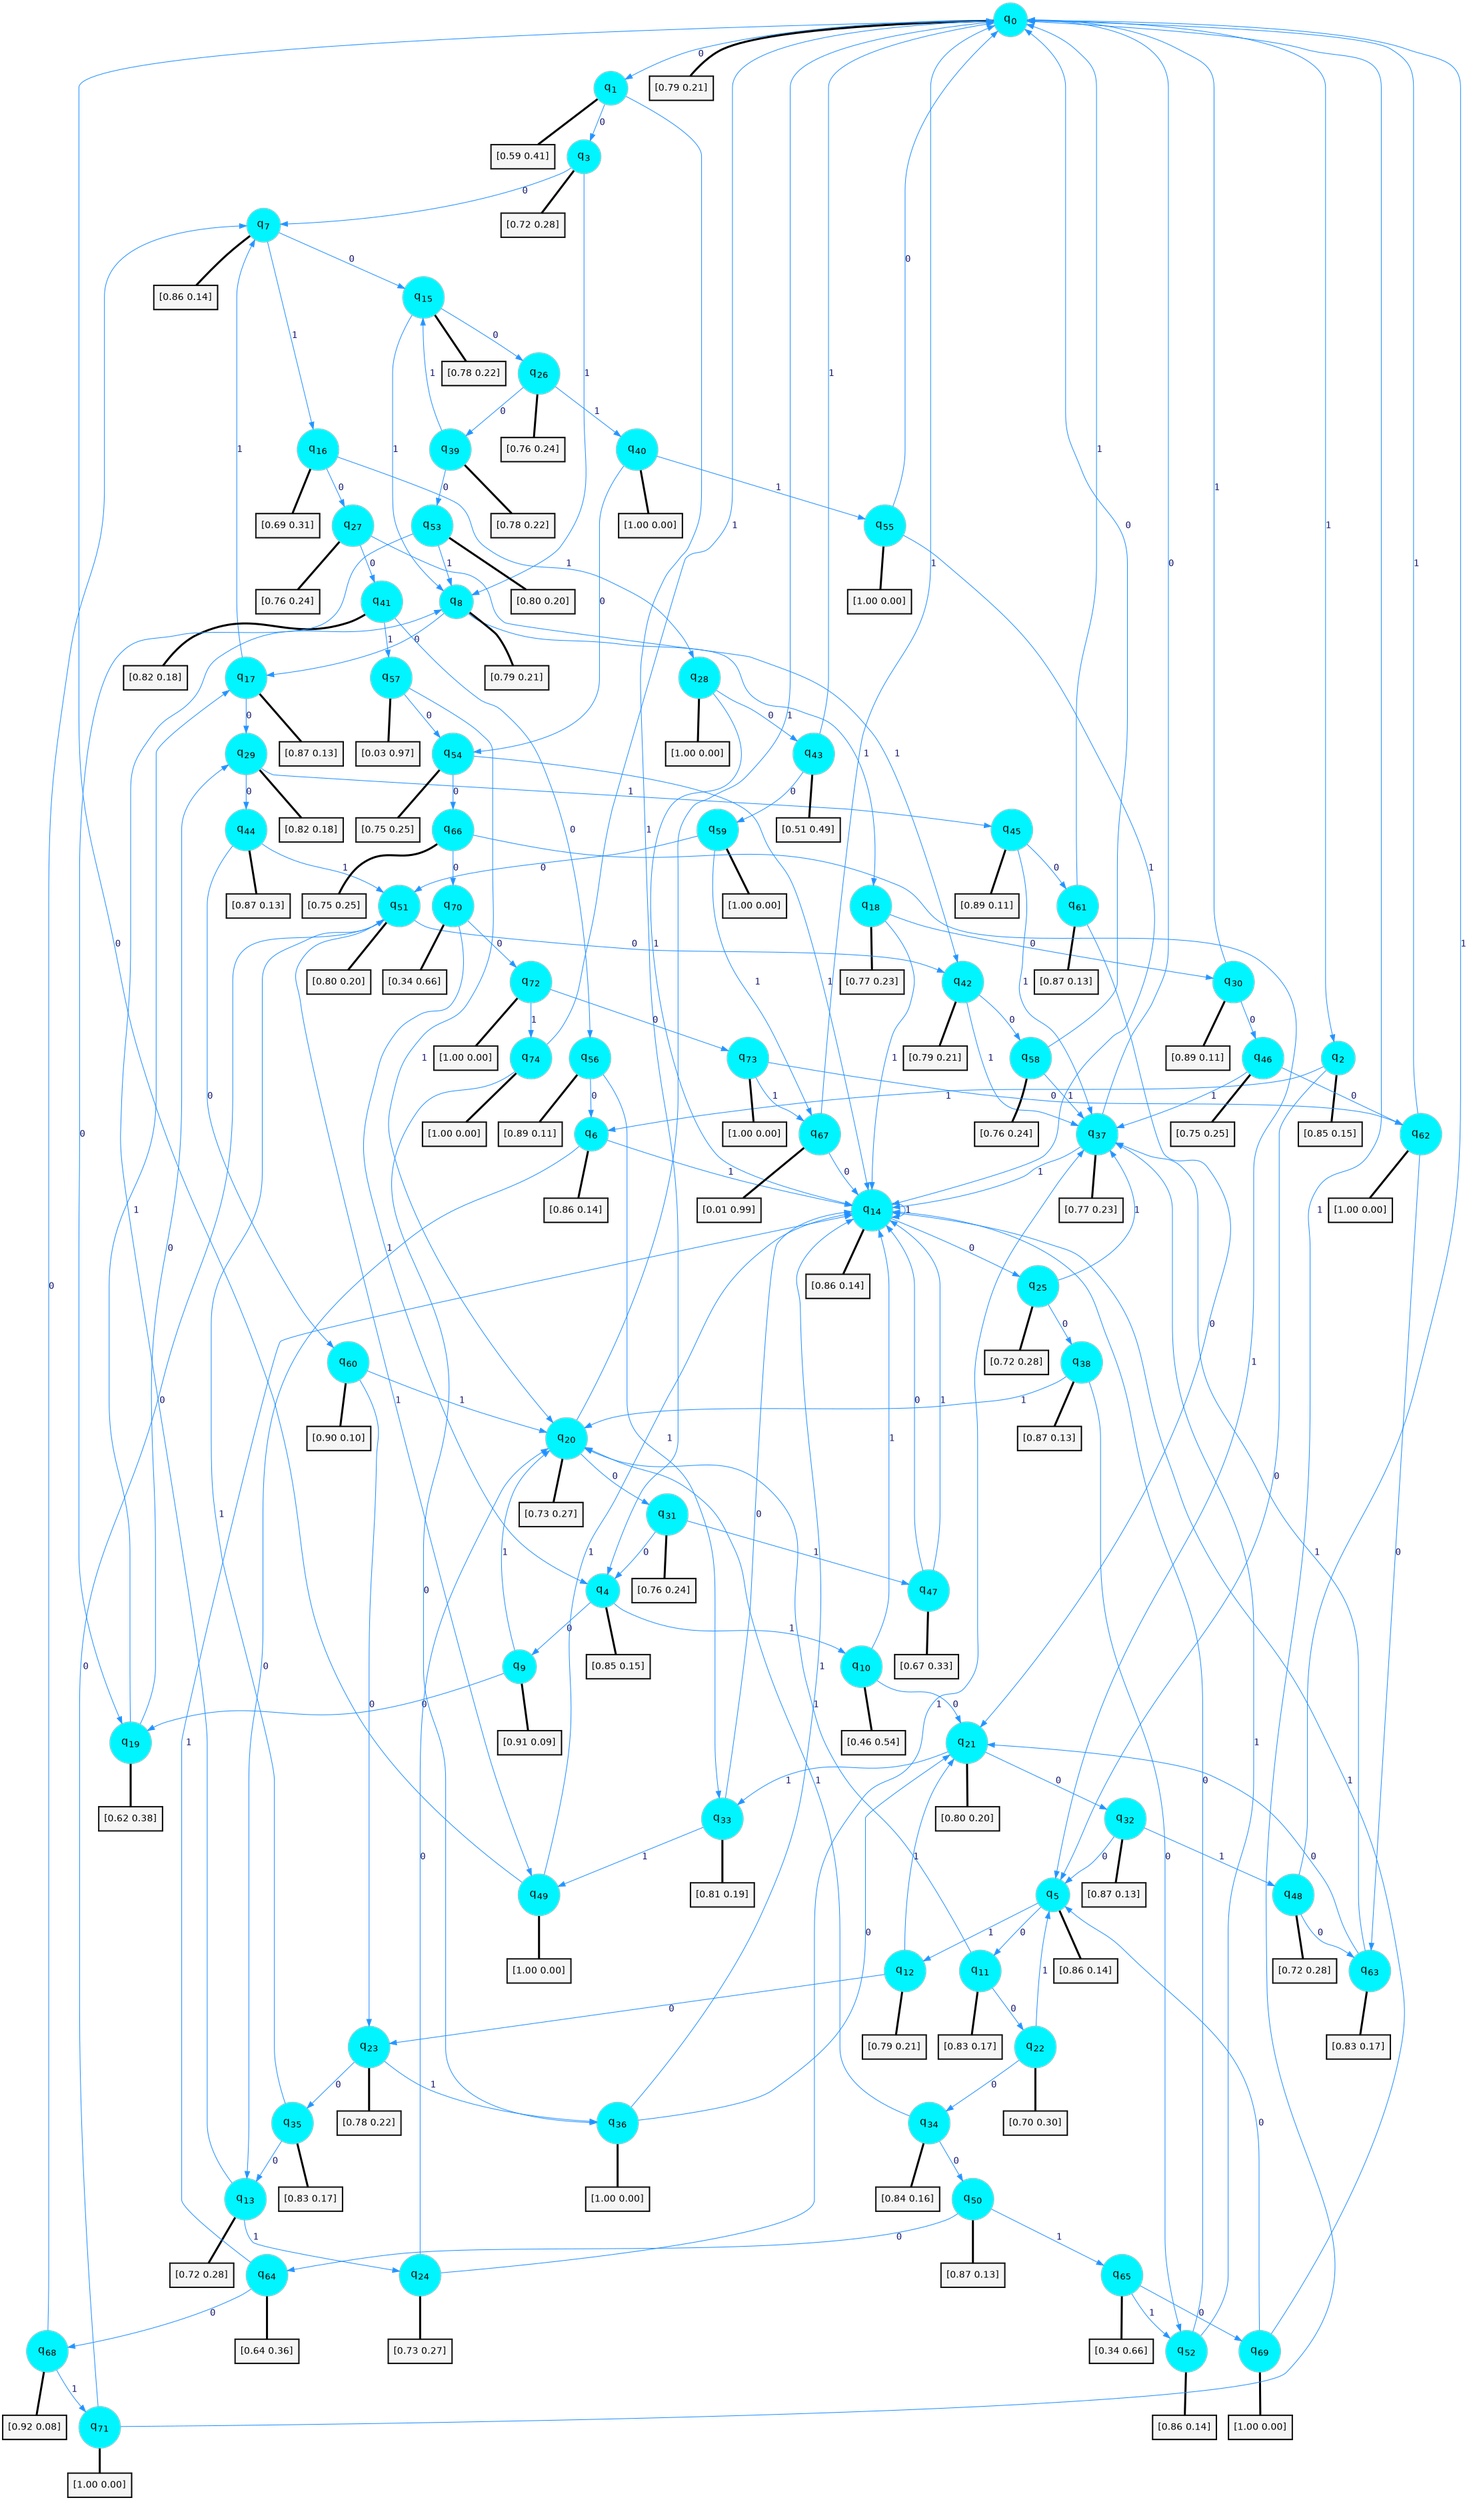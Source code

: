 digraph G {
graph [
bgcolor=transparent, dpi=300, rankdir=TD, size="40,25"];
node [
color=gray, fillcolor=turquoise1, fontcolor=black, fontname=Helvetica, fontsize=16, fontweight=bold, shape=circle, style=filled];
edge [
arrowsize=1, color=dodgerblue1, fontcolor=midnightblue, fontname=courier, fontweight=bold, penwidth=1, style=solid, weight=20];
0[label=<q<SUB>0</SUB>>];
1[label=<q<SUB>1</SUB>>];
2[label=<q<SUB>2</SUB>>];
3[label=<q<SUB>3</SUB>>];
4[label=<q<SUB>4</SUB>>];
5[label=<q<SUB>5</SUB>>];
6[label=<q<SUB>6</SUB>>];
7[label=<q<SUB>7</SUB>>];
8[label=<q<SUB>8</SUB>>];
9[label=<q<SUB>9</SUB>>];
10[label=<q<SUB>10</SUB>>];
11[label=<q<SUB>11</SUB>>];
12[label=<q<SUB>12</SUB>>];
13[label=<q<SUB>13</SUB>>];
14[label=<q<SUB>14</SUB>>];
15[label=<q<SUB>15</SUB>>];
16[label=<q<SUB>16</SUB>>];
17[label=<q<SUB>17</SUB>>];
18[label=<q<SUB>18</SUB>>];
19[label=<q<SUB>19</SUB>>];
20[label=<q<SUB>20</SUB>>];
21[label=<q<SUB>21</SUB>>];
22[label=<q<SUB>22</SUB>>];
23[label=<q<SUB>23</SUB>>];
24[label=<q<SUB>24</SUB>>];
25[label=<q<SUB>25</SUB>>];
26[label=<q<SUB>26</SUB>>];
27[label=<q<SUB>27</SUB>>];
28[label=<q<SUB>28</SUB>>];
29[label=<q<SUB>29</SUB>>];
30[label=<q<SUB>30</SUB>>];
31[label=<q<SUB>31</SUB>>];
32[label=<q<SUB>32</SUB>>];
33[label=<q<SUB>33</SUB>>];
34[label=<q<SUB>34</SUB>>];
35[label=<q<SUB>35</SUB>>];
36[label=<q<SUB>36</SUB>>];
37[label=<q<SUB>37</SUB>>];
38[label=<q<SUB>38</SUB>>];
39[label=<q<SUB>39</SUB>>];
40[label=<q<SUB>40</SUB>>];
41[label=<q<SUB>41</SUB>>];
42[label=<q<SUB>42</SUB>>];
43[label=<q<SUB>43</SUB>>];
44[label=<q<SUB>44</SUB>>];
45[label=<q<SUB>45</SUB>>];
46[label=<q<SUB>46</SUB>>];
47[label=<q<SUB>47</SUB>>];
48[label=<q<SUB>48</SUB>>];
49[label=<q<SUB>49</SUB>>];
50[label=<q<SUB>50</SUB>>];
51[label=<q<SUB>51</SUB>>];
52[label=<q<SUB>52</SUB>>];
53[label=<q<SUB>53</SUB>>];
54[label=<q<SUB>54</SUB>>];
55[label=<q<SUB>55</SUB>>];
56[label=<q<SUB>56</SUB>>];
57[label=<q<SUB>57</SUB>>];
58[label=<q<SUB>58</SUB>>];
59[label=<q<SUB>59</SUB>>];
60[label=<q<SUB>60</SUB>>];
61[label=<q<SUB>61</SUB>>];
62[label=<q<SUB>62</SUB>>];
63[label=<q<SUB>63</SUB>>];
64[label=<q<SUB>64</SUB>>];
65[label=<q<SUB>65</SUB>>];
66[label=<q<SUB>66</SUB>>];
67[label=<q<SUB>67</SUB>>];
68[label=<q<SUB>68</SUB>>];
69[label=<q<SUB>69</SUB>>];
70[label=<q<SUB>70</SUB>>];
71[label=<q<SUB>71</SUB>>];
72[label=<q<SUB>72</SUB>>];
73[label=<q<SUB>73</SUB>>];
74[label=<q<SUB>74</SUB>>];
75[label="[0.79 0.21]", shape=box,fontcolor=black, fontname=Helvetica, fontsize=14, penwidth=2, fillcolor=whitesmoke,color=black];
76[label="[0.59 0.41]", shape=box,fontcolor=black, fontname=Helvetica, fontsize=14, penwidth=2, fillcolor=whitesmoke,color=black];
77[label="[0.85 0.15]", shape=box,fontcolor=black, fontname=Helvetica, fontsize=14, penwidth=2, fillcolor=whitesmoke,color=black];
78[label="[0.72 0.28]", shape=box,fontcolor=black, fontname=Helvetica, fontsize=14, penwidth=2, fillcolor=whitesmoke,color=black];
79[label="[0.85 0.15]", shape=box,fontcolor=black, fontname=Helvetica, fontsize=14, penwidth=2, fillcolor=whitesmoke,color=black];
80[label="[0.86 0.14]", shape=box,fontcolor=black, fontname=Helvetica, fontsize=14, penwidth=2, fillcolor=whitesmoke,color=black];
81[label="[0.86 0.14]", shape=box,fontcolor=black, fontname=Helvetica, fontsize=14, penwidth=2, fillcolor=whitesmoke,color=black];
82[label="[0.86 0.14]", shape=box,fontcolor=black, fontname=Helvetica, fontsize=14, penwidth=2, fillcolor=whitesmoke,color=black];
83[label="[0.79 0.21]", shape=box,fontcolor=black, fontname=Helvetica, fontsize=14, penwidth=2, fillcolor=whitesmoke,color=black];
84[label="[0.91 0.09]", shape=box,fontcolor=black, fontname=Helvetica, fontsize=14, penwidth=2, fillcolor=whitesmoke,color=black];
85[label="[0.46 0.54]", shape=box,fontcolor=black, fontname=Helvetica, fontsize=14, penwidth=2, fillcolor=whitesmoke,color=black];
86[label="[0.83 0.17]", shape=box,fontcolor=black, fontname=Helvetica, fontsize=14, penwidth=2, fillcolor=whitesmoke,color=black];
87[label="[0.79 0.21]", shape=box,fontcolor=black, fontname=Helvetica, fontsize=14, penwidth=2, fillcolor=whitesmoke,color=black];
88[label="[0.72 0.28]", shape=box,fontcolor=black, fontname=Helvetica, fontsize=14, penwidth=2, fillcolor=whitesmoke,color=black];
89[label="[0.86 0.14]", shape=box,fontcolor=black, fontname=Helvetica, fontsize=14, penwidth=2, fillcolor=whitesmoke,color=black];
90[label="[0.78 0.22]", shape=box,fontcolor=black, fontname=Helvetica, fontsize=14, penwidth=2, fillcolor=whitesmoke,color=black];
91[label="[0.69 0.31]", shape=box,fontcolor=black, fontname=Helvetica, fontsize=14, penwidth=2, fillcolor=whitesmoke,color=black];
92[label="[0.87 0.13]", shape=box,fontcolor=black, fontname=Helvetica, fontsize=14, penwidth=2, fillcolor=whitesmoke,color=black];
93[label="[0.77 0.23]", shape=box,fontcolor=black, fontname=Helvetica, fontsize=14, penwidth=2, fillcolor=whitesmoke,color=black];
94[label="[0.62 0.38]", shape=box,fontcolor=black, fontname=Helvetica, fontsize=14, penwidth=2, fillcolor=whitesmoke,color=black];
95[label="[0.73 0.27]", shape=box,fontcolor=black, fontname=Helvetica, fontsize=14, penwidth=2, fillcolor=whitesmoke,color=black];
96[label="[0.80 0.20]", shape=box,fontcolor=black, fontname=Helvetica, fontsize=14, penwidth=2, fillcolor=whitesmoke,color=black];
97[label="[0.70 0.30]", shape=box,fontcolor=black, fontname=Helvetica, fontsize=14, penwidth=2, fillcolor=whitesmoke,color=black];
98[label="[0.78 0.22]", shape=box,fontcolor=black, fontname=Helvetica, fontsize=14, penwidth=2, fillcolor=whitesmoke,color=black];
99[label="[0.73 0.27]", shape=box,fontcolor=black, fontname=Helvetica, fontsize=14, penwidth=2, fillcolor=whitesmoke,color=black];
100[label="[0.72 0.28]", shape=box,fontcolor=black, fontname=Helvetica, fontsize=14, penwidth=2, fillcolor=whitesmoke,color=black];
101[label="[0.76 0.24]", shape=box,fontcolor=black, fontname=Helvetica, fontsize=14, penwidth=2, fillcolor=whitesmoke,color=black];
102[label="[0.76 0.24]", shape=box,fontcolor=black, fontname=Helvetica, fontsize=14, penwidth=2, fillcolor=whitesmoke,color=black];
103[label="[1.00 0.00]", shape=box,fontcolor=black, fontname=Helvetica, fontsize=14, penwidth=2, fillcolor=whitesmoke,color=black];
104[label="[0.82 0.18]", shape=box,fontcolor=black, fontname=Helvetica, fontsize=14, penwidth=2, fillcolor=whitesmoke,color=black];
105[label="[0.89 0.11]", shape=box,fontcolor=black, fontname=Helvetica, fontsize=14, penwidth=2, fillcolor=whitesmoke,color=black];
106[label="[0.76 0.24]", shape=box,fontcolor=black, fontname=Helvetica, fontsize=14, penwidth=2, fillcolor=whitesmoke,color=black];
107[label="[0.87 0.13]", shape=box,fontcolor=black, fontname=Helvetica, fontsize=14, penwidth=2, fillcolor=whitesmoke,color=black];
108[label="[0.81 0.19]", shape=box,fontcolor=black, fontname=Helvetica, fontsize=14, penwidth=2, fillcolor=whitesmoke,color=black];
109[label="[0.84 0.16]", shape=box,fontcolor=black, fontname=Helvetica, fontsize=14, penwidth=2, fillcolor=whitesmoke,color=black];
110[label="[0.83 0.17]", shape=box,fontcolor=black, fontname=Helvetica, fontsize=14, penwidth=2, fillcolor=whitesmoke,color=black];
111[label="[1.00 0.00]", shape=box,fontcolor=black, fontname=Helvetica, fontsize=14, penwidth=2, fillcolor=whitesmoke,color=black];
112[label="[0.77 0.23]", shape=box,fontcolor=black, fontname=Helvetica, fontsize=14, penwidth=2, fillcolor=whitesmoke,color=black];
113[label="[0.87 0.13]", shape=box,fontcolor=black, fontname=Helvetica, fontsize=14, penwidth=2, fillcolor=whitesmoke,color=black];
114[label="[0.78 0.22]", shape=box,fontcolor=black, fontname=Helvetica, fontsize=14, penwidth=2, fillcolor=whitesmoke,color=black];
115[label="[1.00 0.00]", shape=box,fontcolor=black, fontname=Helvetica, fontsize=14, penwidth=2, fillcolor=whitesmoke,color=black];
116[label="[0.82 0.18]", shape=box,fontcolor=black, fontname=Helvetica, fontsize=14, penwidth=2, fillcolor=whitesmoke,color=black];
117[label="[0.79 0.21]", shape=box,fontcolor=black, fontname=Helvetica, fontsize=14, penwidth=2, fillcolor=whitesmoke,color=black];
118[label="[0.51 0.49]", shape=box,fontcolor=black, fontname=Helvetica, fontsize=14, penwidth=2, fillcolor=whitesmoke,color=black];
119[label="[0.87 0.13]", shape=box,fontcolor=black, fontname=Helvetica, fontsize=14, penwidth=2, fillcolor=whitesmoke,color=black];
120[label="[0.89 0.11]", shape=box,fontcolor=black, fontname=Helvetica, fontsize=14, penwidth=2, fillcolor=whitesmoke,color=black];
121[label="[0.75 0.25]", shape=box,fontcolor=black, fontname=Helvetica, fontsize=14, penwidth=2, fillcolor=whitesmoke,color=black];
122[label="[0.67 0.33]", shape=box,fontcolor=black, fontname=Helvetica, fontsize=14, penwidth=2, fillcolor=whitesmoke,color=black];
123[label="[0.72 0.28]", shape=box,fontcolor=black, fontname=Helvetica, fontsize=14, penwidth=2, fillcolor=whitesmoke,color=black];
124[label="[1.00 0.00]", shape=box,fontcolor=black, fontname=Helvetica, fontsize=14, penwidth=2, fillcolor=whitesmoke,color=black];
125[label="[0.87 0.13]", shape=box,fontcolor=black, fontname=Helvetica, fontsize=14, penwidth=2, fillcolor=whitesmoke,color=black];
126[label="[0.80 0.20]", shape=box,fontcolor=black, fontname=Helvetica, fontsize=14, penwidth=2, fillcolor=whitesmoke,color=black];
127[label="[0.86 0.14]", shape=box,fontcolor=black, fontname=Helvetica, fontsize=14, penwidth=2, fillcolor=whitesmoke,color=black];
128[label="[0.80 0.20]", shape=box,fontcolor=black, fontname=Helvetica, fontsize=14, penwidth=2, fillcolor=whitesmoke,color=black];
129[label="[0.75 0.25]", shape=box,fontcolor=black, fontname=Helvetica, fontsize=14, penwidth=2, fillcolor=whitesmoke,color=black];
130[label="[1.00 0.00]", shape=box,fontcolor=black, fontname=Helvetica, fontsize=14, penwidth=2, fillcolor=whitesmoke,color=black];
131[label="[0.89 0.11]", shape=box,fontcolor=black, fontname=Helvetica, fontsize=14, penwidth=2, fillcolor=whitesmoke,color=black];
132[label="[0.03 0.97]", shape=box,fontcolor=black, fontname=Helvetica, fontsize=14, penwidth=2, fillcolor=whitesmoke,color=black];
133[label="[0.76 0.24]", shape=box,fontcolor=black, fontname=Helvetica, fontsize=14, penwidth=2, fillcolor=whitesmoke,color=black];
134[label="[1.00 0.00]", shape=box,fontcolor=black, fontname=Helvetica, fontsize=14, penwidth=2, fillcolor=whitesmoke,color=black];
135[label="[0.90 0.10]", shape=box,fontcolor=black, fontname=Helvetica, fontsize=14, penwidth=2, fillcolor=whitesmoke,color=black];
136[label="[0.87 0.13]", shape=box,fontcolor=black, fontname=Helvetica, fontsize=14, penwidth=2, fillcolor=whitesmoke,color=black];
137[label="[1.00 0.00]", shape=box,fontcolor=black, fontname=Helvetica, fontsize=14, penwidth=2, fillcolor=whitesmoke,color=black];
138[label="[0.83 0.17]", shape=box,fontcolor=black, fontname=Helvetica, fontsize=14, penwidth=2, fillcolor=whitesmoke,color=black];
139[label="[0.64 0.36]", shape=box,fontcolor=black, fontname=Helvetica, fontsize=14, penwidth=2, fillcolor=whitesmoke,color=black];
140[label="[0.34 0.66]", shape=box,fontcolor=black, fontname=Helvetica, fontsize=14, penwidth=2, fillcolor=whitesmoke,color=black];
141[label="[0.75 0.25]", shape=box,fontcolor=black, fontname=Helvetica, fontsize=14, penwidth=2, fillcolor=whitesmoke,color=black];
142[label="[0.01 0.99]", shape=box,fontcolor=black, fontname=Helvetica, fontsize=14, penwidth=2, fillcolor=whitesmoke,color=black];
143[label="[0.92 0.08]", shape=box,fontcolor=black, fontname=Helvetica, fontsize=14, penwidth=2, fillcolor=whitesmoke,color=black];
144[label="[1.00 0.00]", shape=box,fontcolor=black, fontname=Helvetica, fontsize=14, penwidth=2, fillcolor=whitesmoke,color=black];
145[label="[0.34 0.66]", shape=box,fontcolor=black, fontname=Helvetica, fontsize=14, penwidth=2, fillcolor=whitesmoke,color=black];
146[label="[1.00 0.00]", shape=box,fontcolor=black, fontname=Helvetica, fontsize=14, penwidth=2, fillcolor=whitesmoke,color=black];
147[label="[1.00 0.00]", shape=box,fontcolor=black, fontname=Helvetica, fontsize=14, penwidth=2, fillcolor=whitesmoke,color=black];
148[label="[1.00 0.00]", shape=box,fontcolor=black, fontname=Helvetica, fontsize=14, penwidth=2, fillcolor=whitesmoke,color=black];
149[label="[1.00 0.00]", shape=box,fontcolor=black, fontname=Helvetica, fontsize=14, penwidth=2, fillcolor=whitesmoke,color=black];
0->1 [label=0];
0->2 [label=1];
0->75 [arrowhead=none, penwidth=3,color=black];
1->3 [label=0];
1->4 [label=1];
1->76 [arrowhead=none, penwidth=3,color=black];
2->5 [label=0];
2->6 [label=1];
2->77 [arrowhead=none, penwidth=3,color=black];
3->7 [label=0];
3->8 [label=1];
3->78 [arrowhead=none, penwidth=3,color=black];
4->9 [label=0];
4->10 [label=1];
4->79 [arrowhead=none, penwidth=3,color=black];
5->11 [label=0];
5->12 [label=1];
5->80 [arrowhead=none, penwidth=3,color=black];
6->13 [label=0];
6->14 [label=1];
6->81 [arrowhead=none, penwidth=3,color=black];
7->15 [label=0];
7->16 [label=1];
7->82 [arrowhead=none, penwidth=3,color=black];
8->17 [label=0];
8->18 [label=1];
8->83 [arrowhead=none, penwidth=3,color=black];
9->19 [label=0];
9->20 [label=1];
9->84 [arrowhead=none, penwidth=3,color=black];
10->21 [label=0];
10->14 [label=1];
10->85 [arrowhead=none, penwidth=3,color=black];
11->22 [label=0];
11->20 [label=1];
11->86 [arrowhead=none, penwidth=3,color=black];
12->23 [label=0];
12->21 [label=1];
12->87 [arrowhead=none, penwidth=3,color=black];
13->8 [label=0];
13->24 [label=1];
13->88 [arrowhead=none, penwidth=3,color=black];
14->25 [label=0];
14->14 [label=1];
14->89 [arrowhead=none, penwidth=3,color=black];
15->26 [label=0];
15->8 [label=1];
15->90 [arrowhead=none, penwidth=3,color=black];
16->27 [label=0];
16->28 [label=1];
16->91 [arrowhead=none, penwidth=3,color=black];
17->29 [label=0];
17->7 [label=1];
17->92 [arrowhead=none, penwidth=3,color=black];
18->30 [label=0];
18->14 [label=1];
18->93 [arrowhead=none, penwidth=3,color=black];
19->29 [label=0];
19->17 [label=1];
19->94 [arrowhead=none, penwidth=3,color=black];
20->31 [label=0];
20->0 [label=1];
20->95 [arrowhead=none, penwidth=3,color=black];
21->32 [label=0];
21->33 [label=1];
21->96 [arrowhead=none, penwidth=3,color=black];
22->34 [label=0];
22->5 [label=1];
22->97 [arrowhead=none, penwidth=3,color=black];
23->35 [label=0];
23->36 [label=1];
23->98 [arrowhead=none, penwidth=3,color=black];
24->20 [label=0];
24->37 [label=1];
24->99 [arrowhead=none, penwidth=3,color=black];
25->38 [label=0];
25->37 [label=1];
25->100 [arrowhead=none, penwidth=3,color=black];
26->39 [label=0];
26->40 [label=1];
26->101 [arrowhead=none, penwidth=3,color=black];
27->41 [label=0];
27->42 [label=1];
27->102 [arrowhead=none, penwidth=3,color=black];
28->43 [label=0];
28->14 [label=1];
28->103 [arrowhead=none, penwidth=3,color=black];
29->44 [label=0];
29->45 [label=1];
29->104 [arrowhead=none, penwidth=3,color=black];
30->46 [label=0];
30->0 [label=1];
30->105 [arrowhead=none, penwidth=3,color=black];
31->4 [label=0];
31->47 [label=1];
31->106 [arrowhead=none, penwidth=3,color=black];
32->5 [label=0];
32->48 [label=1];
32->107 [arrowhead=none, penwidth=3,color=black];
33->14 [label=0];
33->49 [label=1];
33->108 [arrowhead=none, penwidth=3,color=black];
34->50 [label=0];
34->20 [label=1];
34->109 [arrowhead=none, penwidth=3,color=black];
35->13 [label=0];
35->51 [label=1];
35->110 [arrowhead=none, penwidth=3,color=black];
36->21 [label=0];
36->14 [label=1];
36->111 [arrowhead=none, penwidth=3,color=black];
37->0 [label=0];
37->14 [label=1];
37->112 [arrowhead=none, penwidth=3,color=black];
38->52 [label=0];
38->20 [label=1];
38->113 [arrowhead=none, penwidth=3,color=black];
39->53 [label=0];
39->15 [label=1];
39->114 [arrowhead=none, penwidth=3,color=black];
40->54 [label=0];
40->55 [label=1];
40->115 [arrowhead=none, penwidth=3,color=black];
41->56 [label=0];
41->57 [label=1];
41->116 [arrowhead=none, penwidth=3,color=black];
42->58 [label=0];
42->37 [label=1];
42->117 [arrowhead=none, penwidth=3,color=black];
43->59 [label=0];
43->0 [label=1];
43->118 [arrowhead=none, penwidth=3,color=black];
44->60 [label=0];
44->51 [label=1];
44->119 [arrowhead=none, penwidth=3,color=black];
45->61 [label=0];
45->37 [label=1];
45->120 [arrowhead=none, penwidth=3,color=black];
46->62 [label=0];
46->37 [label=1];
46->121 [arrowhead=none, penwidth=3,color=black];
47->14 [label=0];
47->14 [label=1];
47->122 [arrowhead=none, penwidth=3,color=black];
48->63 [label=0];
48->0 [label=1];
48->123 [arrowhead=none, penwidth=3,color=black];
49->0 [label=0];
49->14 [label=1];
49->124 [arrowhead=none, penwidth=3,color=black];
50->64 [label=0];
50->65 [label=1];
50->125 [arrowhead=none, penwidth=3,color=black];
51->42 [label=0];
51->49 [label=1];
51->126 [arrowhead=none, penwidth=3,color=black];
52->14 [label=0];
52->37 [label=1];
52->127 [arrowhead=none, penwidth=3,color=black];
53->19 [label=0];
53->8 [label=1];
53->128 [arrowhead=none, penwidth=3,color=black];
54->66 [label=0];
54->14 [label=1];
54->129 [arrowhead=none, penwidth=3,color=black];
55->0 [label=0];
55->14 [label=1];
55->130 [arrowhead=none, penwidth=3,color=black];
56->6 [label=0];
56->33 [label=1];
56->131 [arrowhead=none, penwidth=3,color=black];
57->54 [label=0];
57->20 [label=1];
57->132 [arrowhead=none, penwidth=3,color=black];
58->0 [label=0];
58->37 [label=1];
58->133 [arrowhead=none, penwidth=3,color=black];
59->51 [label=0];
59->67 [label=1];
59->134 [arrowhead=none, penwidth=3,color=black];
60->23 [label=0];
60->20 [label=1];
60->135 [arrowhead=none, penwidth=3,color=black];
61->21 [label=0];
61->0 [label=1];
61->136 [arrowhead=none, penwidth=3,color=black];
62->63 [label=0];
62->0 [label=1];
62->137 [arrowhead=none, penwidth=3,color=black];
63->21 [label=0];
63->37 [label=1];
63->138 [arrowhead=none, penwidth=3,color=black];
64->68 [label=0];
64->14 [label=1];
64->139 [arrowhead=none, penwidth=3,color=black];
65->69 [label=0];
65->52 [label=1];
65->140 [arrowhead=none, penwidth=3,color=black];
66->70 [label=0];
66->5 [label=1];
66->141 [arrowhead=none, penwidth=3,color=black];
67->14 [label=0];
67->0 [label=1];
67->142 [arrowhead=none, penwidth=3,color=black];
68->7 [label=0];
68->71 [label=1];
68->143 [arrowhead=none, penwidth=3,color=black];
69->5 [label=0];
69->14 [label=1];
69->144 [arrowhead=none, penwidth=3,color=black];
70->72 [label=0];
70->4 [label=1];
70->145 [arrowhead=none, penwidth=3,color=black];
71->51 [label=0];
71->0 [label=1];
71->146 [arrowhead=none, penwidth=3,color=black];
72->73 [label=0];
72->74 [label=1];
72->147 [arrowhead=none, penwidth=3,color=black];
73->62 [label=0];
73->67 [label=1];
73->148 [arrowhead=none, penwidth=3,color=black];
74->36 [label=0];
74->0 [label=1];
74->149 [arrowhead=none, penwidth=3,color=black];
}
